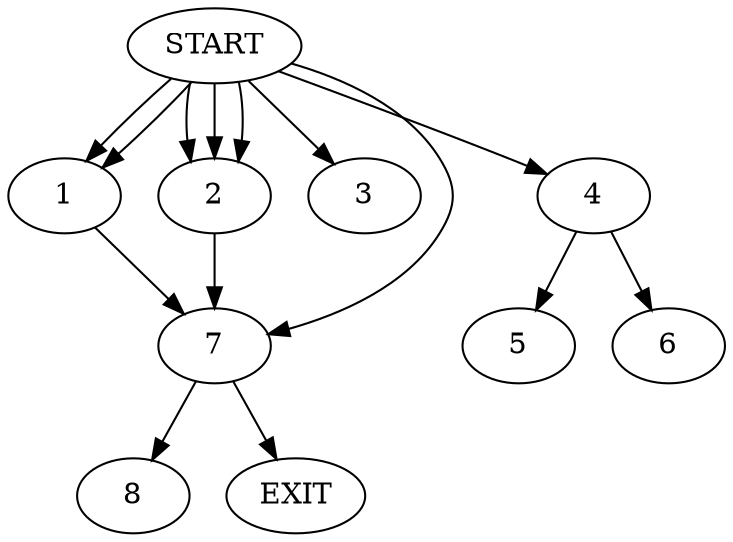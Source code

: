 digraph { 
0 [label="START"];
1;
2;
3;
4;
5;
6;
7;
8;
9[label="EXIT"];
0 -> 4;
0 -> 1;
0:s2 -> 1;
0:s3 -> 7;
0:s4 -> 2;
0:s5 -> 2;
0:s6 -> 2;
0:s7 -> 3;
1 -> 7;
2 -> 7;
4 -> 5;
4 -> 6;
7 -> 8;
7 -> 9;
}